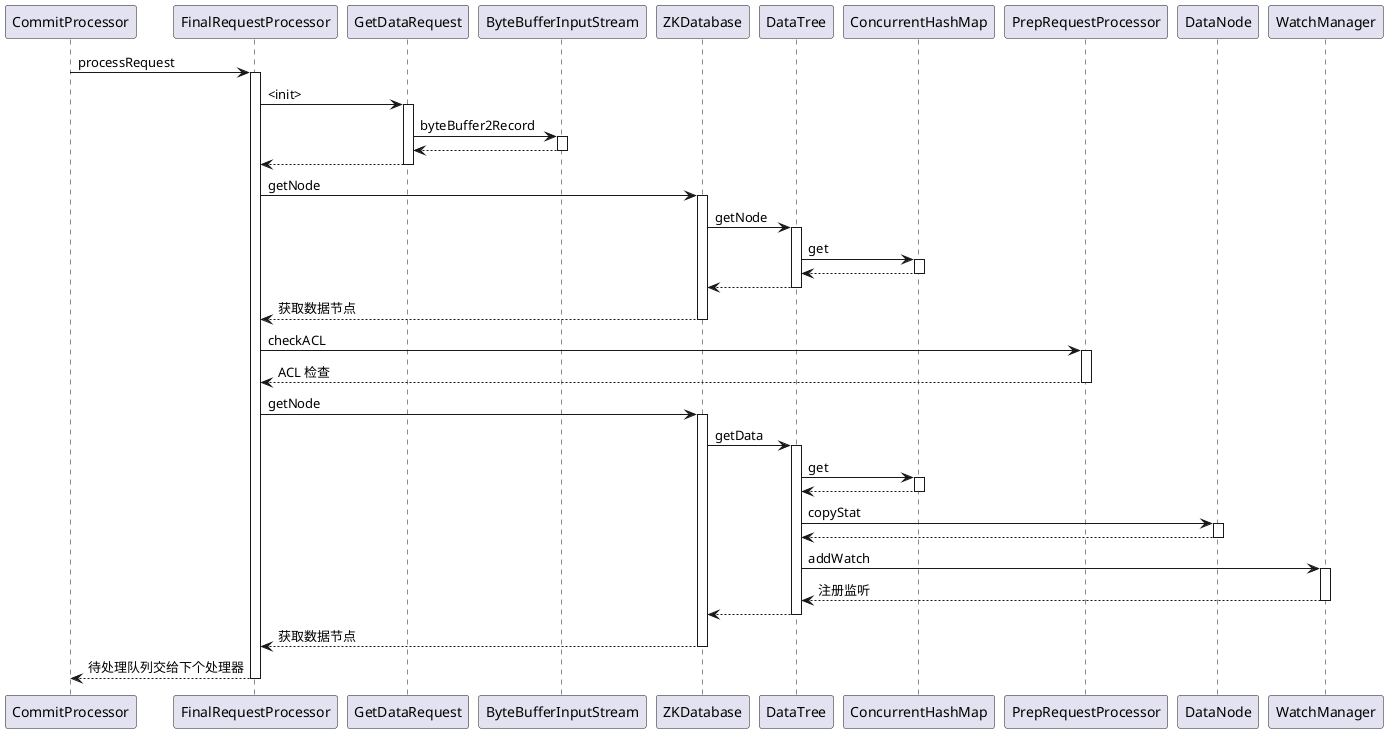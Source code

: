 @startuml
CommitProcessor->FinalRequestProcessor:processRequest
activate FinalRequestProcessor
    FinalRequestProcessor->GetDataRequest:<init>
    activate GetDataRequest
        GetDataRequest->ByteBufferInputStream:byteBuffer2Record
        activate ByteBufferInputStream
        GetDataRequest<--ByteBufferInputStream:
        deactivate ByteBufferInputStream
    FinalRequestProcessor<--GetDataRequest:
    deactivate GetDataRequest

    FinalRequestProcessor->ZKDatabase:getNode
    activate ZKDatabase
        ZKDatabase->DataTree:getNode
        activate DataTree
            DataTree->ConcurrentHashMap:get
            activate ConcurrentHashMap
            DataTree<--ConcurrentHashMap:
            deactivate ConcurrentHashMap
        ZKDatabase<--DataTree:
        deactivate DataTree
    FinalRequestProcessor<--ZKDatabase:获取数据节点
    deactivate ZKDatabase

    FinalRequestProcessor->PrepRequestProcessor:checkACL
    activate PrepRequestProcessor
    FinalRequestProcessor<--PrepRequestProcessor:ACL 检查
    deactivate PrepRequestProcessor

    FinalRequestProcessor->ZKDatabase:getNode
    activate ZKDatabase
        ZKDatabase->DataTree:getData
        activate DataTree
            DataTree->ConcurrentHashMap:get
            activate ConcurrentHashMap
            DataTree<--ConcurrentHashMap:
            deactivate ConcurrentHashMap

            DataTree->DataNode:copyStat
            activate DataNode
            DataTree<--DataNode:
            deactivate DataNode

            DataTree->WatchManager:addWatch
            activate WatchManager
            DataTree<--WatchManager:注册监听
            deactivate WatchManager


        ZKDatabase<--DataTree:
        deactivate DataTree
    FinalRequestProcessor<--ZKDatabase:获取数据节点
    deactivate ZKDatabase

CommitProcessor<--FinalRequestProcessor:待处理队列交给下个处理器
deactivate FinalRequestProcessor
@enduml